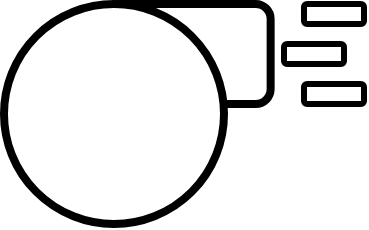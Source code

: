 <mxfile version="26.0.11">
  <diagram name="Page-1" id="pgW80LEBUXEHGZW5KRpE">
    <mxGraphModel dx="821" dy="307" grid="1" gridSize="10" guides="1" tooltips="1" connect="1" arrows="1" fold="1" page="1" pageScale="1" pageWidth="850" pageHeight="1100" math="0" shadow="0">
      <root>
        <mxCell id="0" />
        <mxCell id="1" parent="0" />
        <mxCell id="pLKOJE9dZnR0di9oG9hz-6" value="" style="rounded=1;whiteSpace=wrap;html=1;strokeWidth=4;" vertex="1" parent="1">
          <mxGeometry x="370" y="90" width="83.32" height="50" as="geometry" />
        </mxCell>
        <mxCell id="pLKOJE9dZnR0di9oG9hz-1" value="" style="ellipse;whiteSpace=wrap;html=1;aspect=fixed;strokeWidth=4;" vertex="1" parent="1">
          <mxGeometry x="320" y="90" width="110" height="110" as="geometry" />
        </mxCell>
        <mxCell id="pLKOJE9dZnR0di9oG9hz-3" value="" style="shape=image;verticalLabelPosition=bottom;labelBackgroundColor=default;verticalAlign=top;aspect=fixed;imageAspect=0;image=https://raw.githubusercontent.com/Benio101/cpp-logo/master/cpp_logo.png;" vertex="1" parent="1">
          <mxGeometry x="334.98" y="100" width="80.05" height="90" as="geometry" />
        </mxCell>
        <mxCell id="pLKOJE9dZnR0di9oG9hz-9" value="" style="rounded=1;whiteSpace=wrap;html=1;strokeWidth=3;" vertex="1" parent="1">
          <mxGeometry x="470" y="90" width="30" height="10" as="geometry" />
        </mxCell>
        <mxCell id="pLKOJE9dZnR0di9oG9hz-10" value="" style="rounded=1;whiteSpace=wrap;html=1;strokeWidth=3;" vertex="1" parent="1">
          <mxGeometry x="460" y="110" width="30" height="10" as="geometry" />
        </mxCell>
        <mxCell id="pLKOJE9dZnR0di9oG9hz-11" value="" style="rounded=1;whiteSpace=wrap;html=1;strokeWidth=3;" vertex="1" parent="1">
          <mxGeometry x="470" y="130" width="30" height="10" as="geometry" />
        </mxCell>
      </root>
    </mxGraphModel>
  </diagram>
</mxfile>
